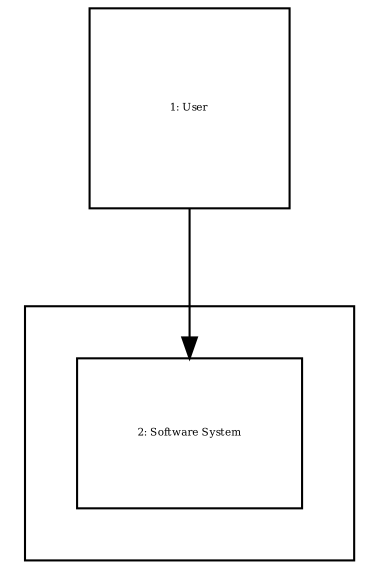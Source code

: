 digraph {
  graph [splines=polyline,rankdir=TB,ranksep=1.0,nodesep=1.0,fontsize=5]
  node [shape=box,fontsize=5]
  edge []

  subgraph cluster_enterprise {
    margin=25
    2 [width=1.500000,height=1.000000,fixedsize=true,id=2,label="2: Software System"]
  }

  1 [width=1.333333,height=1.333333,fixedsize=true,id=1,label="1: User"]

  1 -> 2 [id=3]
}
